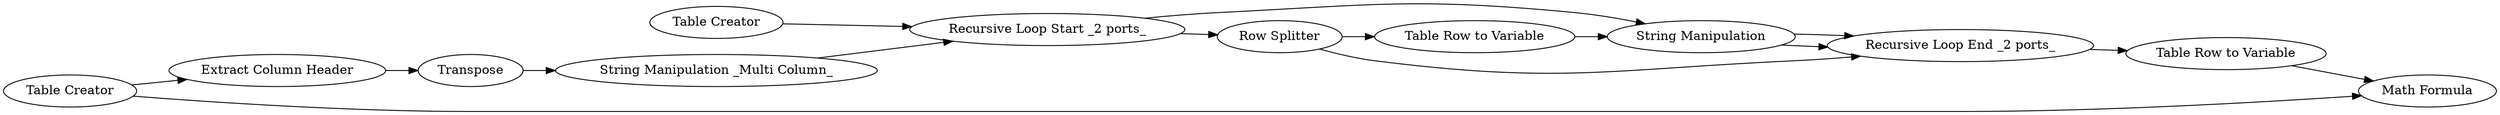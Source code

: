 digraph {
	1 [label="Table Creator"]
	2 [label="Table Creator"]
	3 [label="Extract Column Header"]
	5 [label="String Manipulation"]
	6 [label="String Manipulation _Multi Column_"]
	11 [label="Recursive Loop Start _2 ports_"]
	12 [label=Transpose]
	21 [label="Table Row to Variable"]
	22 [label="Row Splitter"]
	23 [label="Recursive Loop End _2 ports_"]
	24 [label="Table Row to Variable"]
	25 [label="Math Formula"]
	1 -> 11
	2 -> 3
	2 -> 25
	3 -> 12
	5 -> 23
	5 -> 23
	6 -> 11
	11 -> 5
	11 -> 22
	12 -> 6
	21 -> 5
	22 -> 23
	22 -> 21
	23 -> 24
	24 -> 25
	rankdir=LR
}
